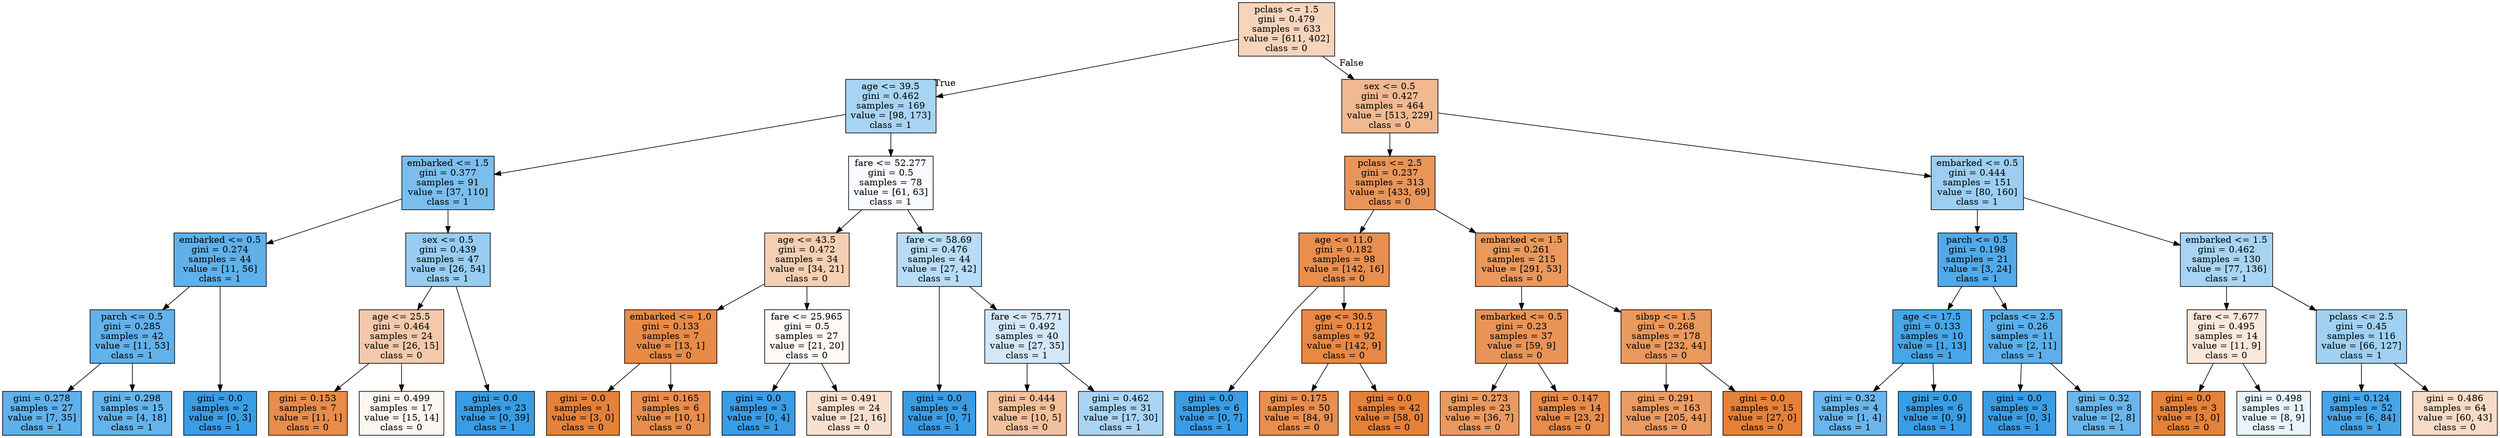 digraph Tree {
node [shape=box, style="filled", color="black"] ;
graph [ranksep=equally, splines=polyline] ;
0 [label="pclass <= 1.5\ngini = 0.479\nsamples = 633\nvalue = [611, 402]\nclass = 0", fillcolor="#e5813957"] ;
1 [label="age <= 39.5\ngini = 0.462\nsamples = 169\nvalue = [98, 173]\nclass = 1", fillcolor="#399de56f"] ;
0 -> 1 [labeldistance=2.5, labelangle=45, headlabel="True"] ;
2 [label="embarked <= 1.5\ngini = 0.377\nsamples = 91\nvalue = [37, 110]\nclass = 1", fillcolor="#399de5a9"] ;
1 -> 2 ;
3 [label="embarked <= 0.5\ngini = 0.274\nsamples = 44\nvalue = [11, 56]\nclass = 1", fillcolor="#399de5cd"] ;
2 -> 3 ;
4 [label="parch <= 0.5\ngini = 0.285\nsamples = 42\nvalue = [11, 53]\nclass = 1", fillcolor="#399de5ca"] ;
3 -> 4 ;
5 [label="gini = 0.278\nsamples = 27\nvalue = [7, 35]\nclass = 1", fillcolor="#399de5cc"] ;
4 -> 5 ;
6 [label="gini = 0.298\nsamples = 15\nvalue = [4, 18]\nclass = 1", fillcolor="#399de5c6"] ;
4 -> 6 ;
7 [label="gini = 0.0\nsamples = 2\nvalue = [0, 3]\nclass = 1", fillcolor="#399de5ff"] ;
3 -> 7 ;
8 [label="sex <= 0.5\ngini = 0.439\nsamples = 47\nvalue = [26, 54]\nclass = 1", fillcolor="#399de584"] ;
2 -> 8 ;
9 [label="age <= 25.5\ngini = 0.464\nsamples = 24\nvalue = [26, 15]\nclass = 0", fillcolor="#e581396c"] ;
8 -> 9 ;
10 [label="gini = 0.153\nsamples = 7\nvalue = [11, 1]\nclass = 0", fillcolor="#e58139e8"] ;
9 -> 10 ;
11 [label="gini = 0.499\nsamples = 17\nvalue = [15, 14]\nclass = 0", fillcolor="#e5813911"] ;
9 -> 11 ;
12 [label="gini = 0.0\nsamples = 23\nvalue = [0, 39]\nclass = 1", fillcolor="#399de5ff"] ;
8 -> 12 ;
13 [label="fare <= 52.277\ngini = 0.5\nsamples = 78\nvalue = [61, 63]\nclass = 1", fillcolor="#399de508"] ;
1 -> 13 ;
14 [label="age <= 43.5\ngini = 0.472\nsamples = 34\nvalue = [34, 21]\nclass = 0", fillcolor="#e5813961"] ;
13 -> 14 ;
15 [label="embarked <= 1.0\ngini = 0.133\nsamples = 7\nvalue = [13, 1]\nclass = 0", fillcolor="#e58139eb"] ;
14 -> 15 ;
16 [label="gini = 0.0\nsamples = 1\nvalue = [3, 0]\nclass = 0", fillcolor="#e58139ff"] ;
15 -> 16 ;
17 [label="gini = 0.165\nsamples = 6\nvalue = [10, 1]\nclass = 0", fillcolor="#e58139e6"] ;
15 -> 17 ;
18 [label="fare <= 25.965\ngini = 0.5\nsamples = 27\nvalue = [21, 20]\nclass = 0", fillcolor="#e581390c"] ;
14 -> 18 ;
19 [label="gini = 0.0\nsamples = 3\nvalue = [0, 4]\nclass = 1", fillcolor="#399de5ff"] ;
18 -> 19 ;
20 [label="gini = 0.491\nsamples = 24\nvalue = [21, 16]\nclass = 0", fillcolor="#e581393d"] ;
18 -> 20 ;
21 [label="fare <= 58.69\ngini = 0.476\nsamples = 44\nvalue = [27, 42]\nclass = 1", fillcolor="#399de55b"] ;
13 -> 21 ;
22 [label="gini = 0.0\nsamples = 4\nvalue = [0, 7]\nclass = 1", fillcolor="#399de5ff"] ;
21 -> 22 ;
23 [label="fare <= 75.771\ngini = 0.492\nsamples = 40\nvalue = [27, 35]\nclass = 1", fillcolor="#399de53a"] ;
21 -> 23 ;
24 [label="gini = 0.444\nsamples = 9\nvalue = [10, 5]\nclass = 0", fillcolor="#e581397f"] ;
23 -> 24 ;
25 [label="gini = 0.462\nsamples = 31\nvalue = [17, 30]\nclass = 1", fillcolor="#399de56e"] ;
23 -> 25 ;
26 [label="sex <= 0.5\ngini = 0.427\nsamples = 464\nvalue = [513, 229]\nclass = 0", fillcolor="#e581398d"] ;
0 -> 26 [labeldistance=2.5, labelangle=-45, headlabel="False"] ;
27 [label="pclass <= 2.5\ngini = 0.237\nsamples = 313\nvalue = [433, 69]\nclass = 0", fillcolor="#e58139d6"] ;
26 -> 27 ;
28 [label="age <= 11.0\ngini = 0.182\nsamples = 98\nvalue = [142, 16]\nclass = 0", fillcolor="#e58139e2"] ;
27 -> 28 ;
29 [label="gini = 0.0\nsamples = 6\nvalue = [0, 7]\nclass = 1", fillcolor="#399de5ff"] ;
28 -> 29 ;
30 [label="age <= 30.5\ngini = 0.112\nsamples = 92\nvalue = [142, 9]\nclass = 0", fillcolor="#e58139ef"] ;
28 -> 30 ;
31 [label="gini = 0.175\nsamples = 50\nvalue = [84, 9]\nclass = 0", fillcolor="#e58139e4"] ;
30 -> 31 ;
32 [label="gini = 0.0\nsamples = 42\nvalue = [58, 0]\nclass = 0", fillcolor="#e58139ff"] ;
30 -> 32 ;
33 [label="embarked <= 1.5\ngini = 0.261\nsamples = 215\nvalue = [291, 53]\nclass = 0", fillcolor="#e58139d1"] ;
27 -> 33 ;
34 [label="embarked <= 0.5\ngini = 0.23\nsamples = 37\nvalue = [59, 9]\nclass = 0", fillcolor="#e58139d8"] ;
33 -> 34 ;
35 [label="gini = 0.273\nsamples = 23\nvalue = [36, 7]\nclass = 0", fillcolor="#e58139cd"] ;
34 -> 35 ;
36 [label="gini = 0.147\nsamples = 14\nvalue = [23, 2]\nclass = 0", fillcolor="#e58139e9"] ;
34 -> 36 ;
37 [label="sibsp <= 1.5\ngini = 0.268\nsamples = 178\nvalue = [232, 44]\nclass = 0", fillcolor="#e58139cf"] ;
33 -> 37 ;
38 [label="gini = 0.291\nsamples = 163\nvalue = [205, 44]\nclass = 0", fillcolor="#e58139c8"] ;
37 -> 38 ;
39 [label="gini = 0.0\nsamples = 15\nvalue = [27, 0]\nclass = 0", fillcolor="#e58139ff"] ;
37 -> 39 ;
40 [label="embarked <= 0.5\ngini = 0.444\nsamples = 151\nvalue = [80, 160]\nclass = 1", fillcolor="#399de57f"] ;
26 -> 40 ;
41 [label="parch <= 0.5\ngini = 0.198\nsamples = 21\nvalue = [3, 24]\nclass = 1", fillcolor="#399de5df"] ;
40 -> 41 ;
42 [label="age <= 17.5\ngini = 0.133\nsamples = 10\nvalue = [1, 13]\nclass = 1", fillcolor="#399de5eb"] ;
41 -> 42 ;
43 [label="gini = 0.32\nsamples = 4\nvalue = [1, 4]\nclass = 1", fillcolor="#399de5bf"] ;
42 -> 43 ;
44 [label="gini = 0.0\nsamples = 6\nvalue = [0, 9]\nclass = 1", fillcolor="#399de5ff"] ;
42 -> 44 ;
45 [label="pclass <= 2.5\ngini = 0.26\nsamples = 11\nvalue = [2, 11]\nclass = 1", fillcolor="#399de5d1"] ;
41 -> 45 ;
46 [label="gini = 0.0\nsamples = 3\nvalue = [0, 3]\nclass = 1", fillcolor="#399de5ff"] ;
45 -> 46 ;
47 [label="gini = 0.32\nsamples = 8\nvalue = [2, 8]\nclass = 1", fillcolor="#399de5bf"] ;
45 -> 47 ;
48 [label="embarked <= 1.5\ngini = 0.462\nsamples = 130\nvalue = [77, 136]\nclass = 1", fillcolor="#399de56f"] ;
40 -> 48 ;
49 [label="fare <= 7.677\ngini = 0.495\nsamples = 14\nvalue = [11, 9]\nclass = 0", fillcolor="#e581392e"] ;
48 -> 49 ;
50 [label="gini = 0.0\nsamples = 3\nvalue = [3, 0]\nclass = 0", fillcolor="#e58139ff"] ;
49 -> 50 ;
51 [label="gini = 0.498\nsamples = 11\nvalue = [8, 9]\nclass = 1", fillcolor="#399de51c"] ;
49 -> 51 ;
52 [label="pclass <= 2.5\ngini = 0.45\nsamples = 116\nvalue = [66, 127]\nclass = 1", fillcolor="#399de57a"] ;
48 -> 52 ;
53 [label="gini = 0.124\nsamples = 52\nvalue = [6, 84]\nclass = 1", fillcolor="#399de5ed"] ;
52 -> 53 ;
54 [label="gini = 0.486\nsamples = 64\nvalue = [60, 43]\nclass = 0", fillcolor="#e5813948"] ;
52 -> 54 ;
{rank=same ; 0} ;
{rank=same ; 1; 26} ;
{rank=same ; 2; 13; 27; 40} ;
{rank=same ; 3; 8; 14; 21; 28; 33; 41; 48} ;
{rank=same ; 4; 9; 15; 18; 23; 30; 34; 37; 42; 45; 49; 52} ;
{rank=same ; 5; 6; 7; 10; 11; 12; 16; 17; 19; 20; 22; 24; 25; 29; 31; 32; 35; 36; 38; 39; 43; 44; 46; 47; 50; 51; 53; 54} ;
}